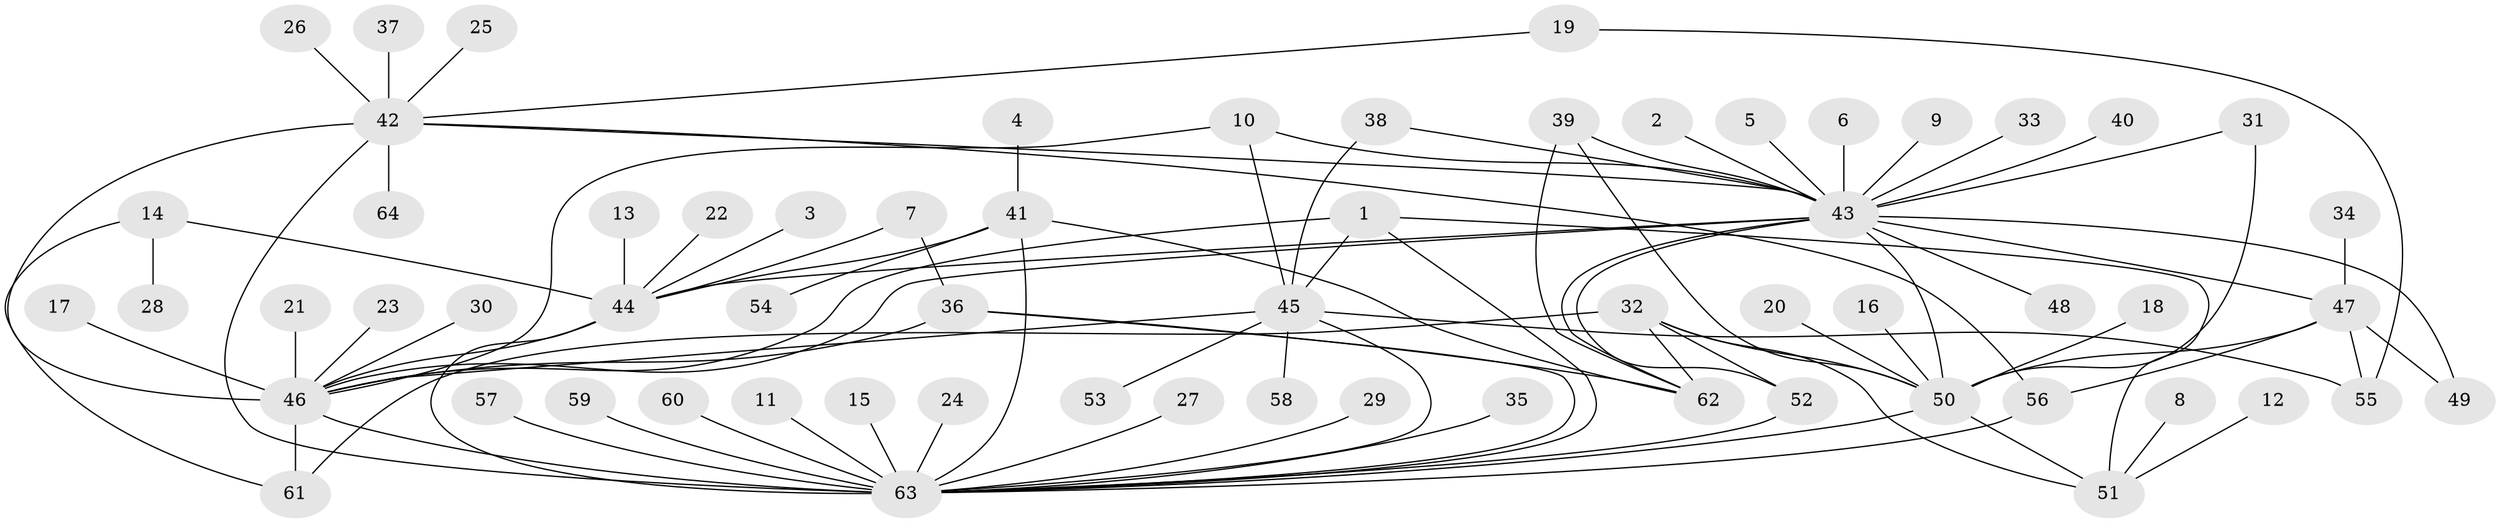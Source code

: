 // original degree distribution, {10: 0.0078125, 4: 0.046875, 21: 0.0078125, 26: 0.0078125, 11: 0.015625, 7: 0.0078125, 3: 0.125, 5: 0.0390625, 1: 0.5078125, 18: 0.0078125, 6: 0.0234375, 2: 0.1953125, 8: 0.0078125}
// Generated by graph-tools (version 1.1) at 2025/26/03/09/25 03:26:03]
// undirected, 64 vertices, 95 edges
graph export_dot {
graph [start="1"]
  node [color=gray90,style=filled];
  1;
  2;
  3;
  4;
  5;
  6;
  7;
  8;
  9;
  10;
  11;
  12;
  13;
  14;
  15;
  16;
  17;
  18;
  19;
  20;
  21;
  22;
  23;
  24;
  25;
  26;
  27;
  28;
  29;
  30;
  31;
  32;
  33;
  34;
  35;
  36;
  37;
  38;
  39;
  40;
  41;
  42;
  43;
  44;
  45;
  46;
  47;
  48;
  49;
  50;
  51;
  52;
  53;
  54;
  55;
  56;
  57;
  58;
  59;
  60;
  61;
  62;
  63;
  64;
  1 -- 45 [weight=1.0];
  1 -- 46 [weight=1.0];
  1 -- 51 [weight=1.0];
  1 -- 63 [weight=1.0];
  2 -- 43 [weight=1.0];
  3 -- 44 [weight=1.0];
  4 -- 41 [weight=1.0];
  5 -- 43 [weight=1.0];
  6 -- 43 [weight=1.0];
  7 -- 36 [weight=1.0];
  7 -- 44 [weight=1.0];
  8 -- 51 [weight=1.0];
  9 -- 43 [weight=1.0];
  10 -- 43 [weight=1.0];
  10 -- 45 [weight=1.0];
  10 -- 46 [weight=1.0];
  11 -- 63 [weight=1.0];
  12 -- 51 [weight=1.0];
  13 -- 44 [weight=1.0];
  14 -- 28 [weight=1.0];
  14 -- 44 [weight=1.0];
  14 -- 61 [weight=1.0];
  15 -- 63 [weight=1.0];
  16 -- 50 [weight=1.0];
  17 -- 46 [weight=1.0];
  18 -- 50 [weight=1.0];
  19 -- 42 [weight=1.0];
  19 -- 55 [weight=1.0];
  20 -- 50 [weight=1.0];
  21 -- 46 [weight=1.0];
  22 -- 44 [weight=1.0];
  23 -- 46 [weight=1.0];
  24 -- 63 [weight=1.0];
  25 -- 42 [weight=1.0];
  26 -- 42 [weight=1.0];
  27 -- 63 [weight=1.0];
  29 -- 63 [weight=1.0];
  30 -- 46 [weight=1.0];
  31 -- 43 [weight=1.0];
  31 -- 50 [weight=1.0];
  32 -- 50 [weight=1.0];
  32 -- 51 [weight=1.0];
  32 -- 52 [weight=1.0];
  32 -- 61 [weight=1.0];
  32 -- 62 [weight=1.0];
  33 -- 43 [weight=1.0];
  34 -- 47 [weight=1.0];
  35 -- 63 [weight=1.0];
  36 -- 46 [weight=1.0];
  36 -- 62 [weight=1.0];
  36 -- 63 [weight=1.0];
  37 -- 42 [weight=1.0];
  38 -- 43 [weight=1.0];
  38 -- 45 [weight=1.0];
  39 -- 43 [weight=1.0];
  39 -- 50 [weight=1.0];
  39 -- 62 [weight=1.0];
  40 -- 43 [weight=1.0];
  41 -- 44 [weight=1.0];
  41 -- 54 [weight=1.0];
  41 -- 62 [weight=1.0];
  41 -- 63 [weight=1.0];
  42 -- 43 [weight=1.0];
  42 -- 46 [weight=1.0];
  42 -- 56 [weight=1.0];
  42 -- 63 [weight=2.0];
  42 -- 64 [weight=1.0];
  43 -- 44 [weight=2.0];
  43 -- 46 [weight=1.0];
  43 -- 47 [weight=1.0];
  43 -- 48 [weight=1.0];
  43 -- 49 [weight=1.0];
  43 -- 50 [weight=1.0];
  43 -- 52 [weight=1.0];
  43 -- 62 [weight=1.0];
  44 -- 46 [weight=2.0];
  44 -- 63 [weight=3.0];
  45 -- 46 [weight=1.0];
  45 -- 53 [weight=1.0];
  45 -- 55 [weight=1.0];
  45 -- 58 [weight=1.0];
  45 -- 63 [weight=1.0];
  46 -- 61 [weight=1.0];
  46 -- 63 [weight=1.0];
  47 -- 49 [weight=1.0];
  47 -- 50 [weight=1.0];
  47 -- 55 [weight=1.0];
  47 -- 56 [weight=1.0];
  50 -- 51 [weight=1.0];
  50 -- 63 [weight=1.0];
  52 -- 63 [weight=1.0];
  56 -- 63 [weight=1.0];
  57 -- 63 [weight=1.0];
  59 -- 63 [weight=1.0];
  60 -- 63 [weight=1.0];
}
